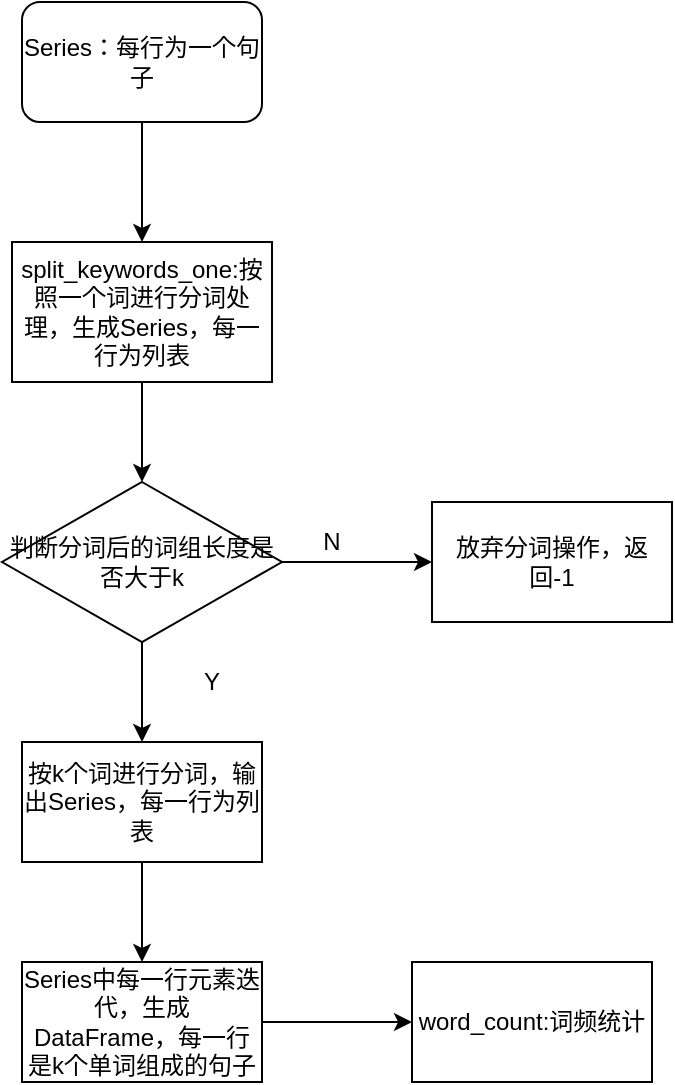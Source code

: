 <mxfile version="13.9.9" type="device" pages="3"><diagram id="OkVbWBvGIMiyt8Z0NCVX" name="词频统计流程"><mxGraphModel dx="617" dy="482" grid="1" gridSize="10" guides="1" tooltips="1" connect="1" arrows="1" fold="1" page="1" pageScale="1" pageWidth="2336" pageHeight="1654" math="0" shadow="0"><root><mxCell id="0"/><mxCell id="1" parent="0"/><mxCell id="f-9IIwK9IxcL6iQ7cMsm-13" style="edgeStyle=orthogonalEdgeStyle;rounded=0;orthogonalLoop=1;jettySize=auto;html=1;exitX=0.5;exitY=1;exitDx=0;exitDy=0;entryX=0.5;entryY=0;entryDx=0;entryDy=0;" parent="1" source="f-9IIwK9IxcL6iQ7cMsm-1" target="f-9IIwK9IxcL6iQ7cMsm-2" edge="1"><mxGeometry relative="1" as="geometry"/></mxCell><mxCell id="f-9IIwK9IxcL6iQ7cMsm-1" value="Series：每行为一个句子" style="rounded=1;whiteSpace=wrap;html=1;" parent="1" vertex="1"><mxGeometry x="225" y="30" width="120" height="60" as="geometry"/></mxCell><mxCell id="f-9IIwK9IxcL6iQ7cMsm-7" style="edgeStyle=orthogonalEdgeStyle;rounded=0;orthogonalLoop=1;jettySize=auto;html=1;exitX=0.5;exitY=1;exitDx=0;exitDy=0;entryX=0.5;entryY=0;entryDx=0;entryDy=0;" parent="1" source="f-9IIwK9IxcL6iQ7cMsm-2" target="f-9IIwK9IxcL6iQ7cMsm-3" edge="1"><mxGeometry relative="1" as="geometry"/></mxCell><mxCell id="f-9IIwK9IxcL6iQ7cMsm-2" value="split_keywords_one:按照一个词进行分词处理，生成Series，每一行为列表" style="rounded=0;whiteSpace=wrap;html=1;" parent="1" vertex="1"><mxGeometry x="220" y="150" width="130" height="70" as="geometry"/></mxCell><mxCell id="f-9IIwK9IxcL6iQ7cMsm-8" style="edgeStyle=orthogonalEdgeStyle;rounded=0;orthogonalLoop=1;jettySize=auto;html=1;exitX=0.5;exitY=1;exitDx=0;exitDy=0;entryX=0.5;entryY=0;entryDx=0;entryDy=0;" parent="1" source="f-9IIwK9IxcL6iQ7cMsm-3" target="f-9IIwK9IxcL6iQ7cMsm-5" edge="1"><mxGeometry relative="1" as="geometry"/></mxCell><mxCell id="f-9IIwK9IxcL6iQ7cMsm-10" style="edgeStyle=orthogonalEdgeStyle;rounded=0;orthogonalLoop=1;jettySize=auto;html=1;exitX=1;exitY=0.5;exitDx=0;exitDy=0;entryX=0;entryY=0.5;entryDx=0;entryDy=0;" parent="1" source="f-9IIwK9IxcL6iQ7cMsm-3" target="f-9IIwK9IxcL6iQ7cMsm-4" edge="1"><mxGeometry relative="1" as="geometry"/></mxCell><mxCell id="f-9IIwK9IxcL6iQ7cMsm-3" value="判断分词后的词组长度是否大于k" style="rhombus;whiteSpace=wrap;html=1;rounded=0;" parent="1" vertex="1"><mxGeometry x="215" y="270" width="140" height="80" as="geometry"/></mxCell><mxCell id="f-9IIwK9IxcL6iQ7cMsm-4" value="放弃分词操作，返回-1" style="rounded=0;whiteSpace=wrap;html=1;" parent="1" vertex="1"><mxGeometry x="430" y="280" width="120" height="60" as="geometry"/></mxCell><mxCell id="f-9IIwK9IxcL6iQ7cMsm-9" style="edgeStyle=orthogonalEdgeStyle;rounded=0;orthogonalLoop=1;jettySize=auto;html=1;exitX=0.5;exitY=1;exitDx=0;exitDy=0;" parent="1" source="f-9IIwK9IxcL6iQ7cMsm-5" target="f-9IIwK9IxcL6iQ7cMsm-6" edge="1"><mxGeometry relative="1" as="geometry"/></mxCell><mxCell id="f-9IIwK9IxcL6iQ7cMsm-5" value="按k个词进行分词，输出Series，每一行为列表" style="rounded=0;whiteSpace=wrap;html=1;" parent="1" vertex="1"><mxGeometry x="225" y="400" width="120" height="60" as="geometry"/></mxCell><mxCell id="f-9IIwK9IxcL6iQ7cMsm-15" style="edgeStyle=orthogonalEdgeStyle;rounded=0;orthogonalLoop=1;jettySize=auto;html=1;exitX=1;exitY=0.5;exitDx=0;exitDy=0;entryX=0;entryY=0.5;entryDx=0;entryDy=0;" parent="1" source="f-9IIwK9IxcL6iQ7cMsm-6" target="f-9IIwK9IxcL6iQ7cMsm-14" edge="1"><mxGeometry relative="1" as="geometry"/></mxCell><mxCell id="f-9IIwK9IxcL6iQ7cMsm-6" value="Series中每一行元素迭代，生成DataFrame，每一行是k个单词组成的句子" style="rounded=0;whiteSpace=wrap;html=1;" parent="1" vertex="1"><mxGeometry x="225" y="510" width="120" height="60" as="geometry"/></mxCell><mxCell id="f-9IIwK9IxcL6iQ7cMsm-11" value="Y" style="text;html=1;strokeColor=none;fillColor=none;align=center;verticalAlign=middle;whiteSpace=wrap;rounded=0;" parent="1" vertex="1"><mxGeometry x="300" y="360" width="40" height="20" as="geometry"/></mxCell><mxCell id="f-9IIwK9IxcL6iQ7cMsm-12" value="N" style="text;html=1;strokeColor=none;fillColor=none;align=center;verticalAlign=middle;whiteSpace=wrap;rounded=0;" parent="1" vertex="1"><mxGeometry x="360" y="290" width="40" height="20" as="geometry"/></mxCell><mxCell id="f-9IIwK9IxcL6iQ7cMsm-14" value="word_count:词频统计" style="rounded=0;whiteSpace=wrap;html=1;" parent="1" vertex="1"><mxGeometry x="420" y="510" width="120" height="60" as="geometry"/></mxCell></root></mxGraphModel></diagram><diagram id="ldlJFKKO3X46D-JH3Y8P" name="抓取Page_Title流程"><mxGraphModel dx="617" dy="482" grid="1" gridSize="10" guides="1" tooltips="1" connect="1" arrows="1" fold="1" page="1" pageScale="1" pageWidth="2336" pageHeight="1654" math="0" shadow="0"><root><mxCell id="e3psdYlAT-WbjeeyTwMt-0"/><mxCell id="e3psdYlAT-WbjeeyTwMt-1" parent="e3psdYlAT-WbjeeyTwMt-0"/><mxCell id="jYW-V1F2W71DyTxGFnuA-4" style="edgeStyle=orthogonalEdgeStyle;rounded=0;orthogonalLoop=1;jettySize=auto;html=1;exitX=0.5;exitY=1;exitDx=0;exitDy=0;entryX=0.5;entryY=0;entryDx=0;entryDy=0;" edge="1" parent="e3psdYlAT-WbjeeyTwMt-1" source="jYW-V1F2W71DyTxGFnuA-0" target="jYW-V1F2W71DyTxGFnuA-1"><mxGeometry relative="1" as="geometry"/></mxCell><mxCell id="jYW-V1F2W71DyTxGFnuA-0" value="输入关键字" style="rounded=0;whiteSpace=wrap;html=1;" vertex="1" parent="e3psdYlAT-WbjeeyTwMt-1"><mxGeometry x="190" y="110" width="120" height="60" as="geometry"/></mxCell><mxCell id="jYW-V1F2W71DyTxGFnuA-5" style="edgeStyle=orthogonalEdgeStyle;rounded=0;orthogonalLoop=1;jettySize=auto;html=1;exitX=0.5;exitY=1;exitDx=0;exitDy=0;entryX=0.5;entryY=0;entryDx=0;entryDy=0;" edge="1" parent="e3psdYlAT-WbjeeyTwMt-1" source="jYW-V1F2W71DyTxGFnuA-1" target="jYW-V1F2W71DyTxGFnuA-2"><mxGeometry relative="1" as="geometry"/></mxCell><mxCell id="jYW-V1F2W71DyTxGFnuA-1" value="提取首页输入关键字的url" style="rounded=0;whiteSpace=wrap;html=1;" vertex="1" parent="e3psdYlAT-WbjeeyTwMt-1"><mxGeometry x="190" y="220" width="120" height="60" as="geometry"/></mxCell><mxCell id="jYW-V1F2W71DyTxGFnuA-6" style="edgeStyle=orthogonalEdgeStyle;rounded=0;orthogonalLoop=1;jettySize=auto;html=1;exitX=0.5;exitY=1;exitDx=0;exitDy=0;" edge="1" parent="e3psdYlAT-WbjeeyTwMt-1" source="jYW-V1F2W71DyTxGFnuA-2" target="jYW-V1F2W71DyTxGFnuA-3"><mxGeometry relative="1" as="geometry"/></mxCell><mxCell id="jYW-V1F2W71DyTxGFnuA-2" value="抓取url的详情页信息" style="rounded=0;whiteSpace=wrap;html=1;" vertex="1" parent="e3psdYlAT-WbjeeyTwMt-1"><mxGeometry x="190" y="340" width="120" height="60" as="geometry"/></mxCell><mxCell id="jYW-V1F2W71DyTxGFnuA-3" value="对详情页title词频统计" style="rounded=0;whiteSpace=wrap;html=1;" vertex="1" parent="e3psdYlAT-WbjeeyTwMt-1"><mxGeometry x="190" y="460" width="120" height="60" as="geometry"/></mxCell></root></mxGraphModel></diagram><diagram id="tfYYwZ_0ISaAUdav2PAo" name="抓取Bestseller流程"><mxGraphModel dx="617" dy="482" grid="1" gridSize="10" guides="1" tooltips="1" connect="1" arrows="1" fold="1" page="1" pageScale="1" pageWidth="2336" pageHeight="1654" math="0" shadow="0"><root><mxCell id="Yp98meI37iVmJRlzkMgL-0"/><mxCell id="Yp98meI37iVmJRlzkMgL-1" parent="Yp98meI37iVmJRlzkMgL-0"/><mxCell id="lRFyrZcwV2GRITpsd_iy-0" style="edgeStyle=orthogonalEdgeStyle;rounded=0;orthogonalLoop=1;jettySize=auto;html=1;exitX=0.5;exitY=1;exitDx=0;exitDy=0;entryX=0.5;entryY=0;entryDx=0;entryDy=0;" edge="1" parent="Yp98meI37iVmJRlzkMgL-1" source="lRFyrZcwV2GRITpsd_iy-1" target="lRFyrZcwV2GRITpsd_iy-3"><mxGeometry relative="1" as="geometry"/></mxCell><mxCell id="lRFyrZcwV2GRITpsd_iy-1" value="输入类目链接" style="rounded=0;whiteSpace=wrap;html=1;" vertex="1" parent="Yp98meI37iVmJRlzkMgL-1"><mxGeometry x="190" y="110" width="120" height="60" as="geometry"/></mxCell><mxCell id="lRFyrZcwV2GRITpsd_iy-2" style="edgeStyle=orthogonalEdgeStyle;rounded=0;orthogonalLoop=1;jettySize=auto;html=1;exitX=0.5;exitY=1;exitDx=0;exitDy=0;entryX=0.5;entryY=0;entryDx=0;entryDy=0;" edge="1" parent="Yp98meI37iVmJRlzkMgL-1" source="lRFyrZcwV2GRITpsd_iy-3" target="lRFyrZcwV2GRITpsd_iy-5"><mxGeometry relative="1" as="geometry"/></mxCell><mxCell id="lRFyrZcwV2GRITpsd_iy-3" value="提取类目链接的url" style="rounded=0;whiteSpace=wrap;html=1;" vertex="1" parent="Yp98meI37iVmJRlzkMgL-1"><mxGeometry x="190" y="220" width="120" height="60" as="geometry"/></mxCell><mxCell id="lRFyrZcwV2GRITpsd_iy-4" style="edgeStyle=orthogonalEdgeStyle;rounded=0;orthogonalLoop=1;jettySize=auto;html=1;exitX=0.5;exitY=1;exitDx=0;exitDy=0;" edge="1" parent="Yp98meI37iVmJRlzkMgL-1" source="lRFyrZcwV2GRITpsd_iy-5" target="lRFyrZcwV2GRITpsd_iy-6"><mxGeometry relative="1" as="geometry"/></mxCell><mxCell id="lRFyrZcwV2GRITpsd_iy-5" value="抓取url的详情页信息" style="rounded=0;whiteSpace=wrap;html=1;" vertex="1" parent="Yp98meI37iVmJRlzkMgL-1"><mxGeometry x="190" y="340" width="120" height="60" as="geometry"/></mxCell><mxCell id="lRFyrZcwV2GRITpsd_iy-6" value="对详情页title词频统计" style="rounded=0;whiteSpace=wrap;html=1;" vertex="1" parent="Yp98meI37iVmJRlzkMgL-1"><mxGeometry x="190" y="460" width="120" height="60" as="geometry"/></mxCell></root></mxGraphModel></diagram></mxfile>
